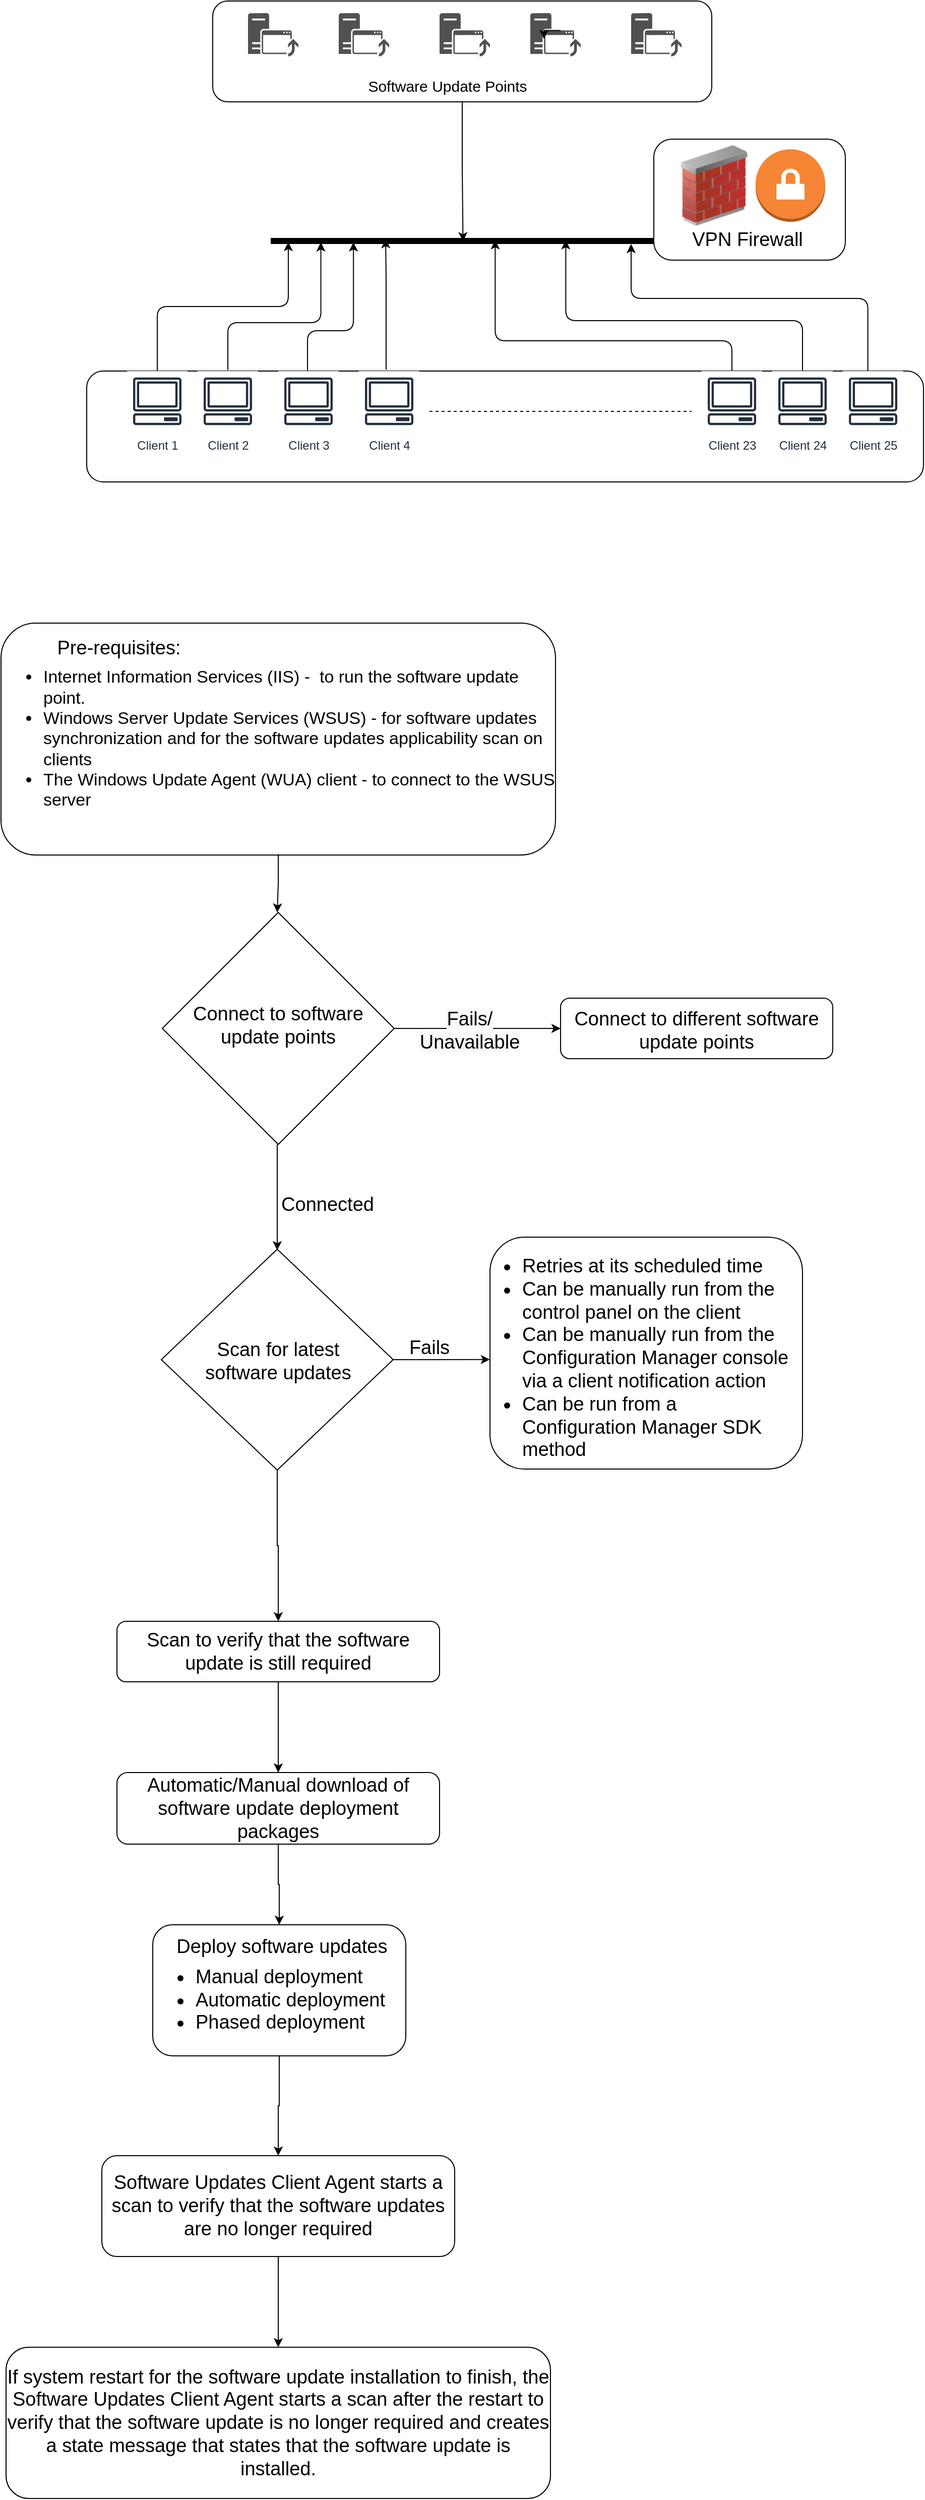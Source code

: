 <mxfile version="14.6.11" type="github">
  <diagram name="Page-1" id="822b0af5-4adb-64df-f703-e8dfc1f81529">
    <mxGraphModel dx="1384" dy="736" grid="1" gridSize="10" guides="1" tooltips="1" connect="1" arrows="1" fold="1" page="1" pageScale="1" pageWidth="1100" pageHeight="850" background="#ffffff" math="0" shadow="0">
      <root>
        <mxCell id="0" />
        <mxCell id="1" parent="0" />
        <mxCell id="jQDINDvvrDZbcHtMQMTa-106" value="" style="edgeStyle=elbowEdgeStyle;elbow=vertical;endArrow=classic;html=1;fontSize=100;entryX=0.586;entryY=0.427;entryDx=0;entryDy=0;entryPerimeter=0;" edge="1" parent="1">
          <mxGeometry width="50" height="50" relative="1" as="geometry">
            <mxPoint x="1004.82" y="493.73" as="sourcePoint" />
            <mxPoint x="770" y="364" as="targetPoint" />
            <Array as="points">
              <mxPoint x="870" y="418" />
            </Array>
          </mxGeometry>
        </mxCell>
        <mxCell id="jQDINDvvrDZbcHtMQMTa-87" value="" style="rounded=1;whiteSpace=wrap;html=1;fontSize=19;align=center;" vertex="1" parent="1">
          <mxGeometry x="792.5" y="260" width="190" height="120" as="geometry" />
        </mxCell>
        <mxCell id="jQDINDvvrDZbcHtMQMTa-63" style="edgeStyle=orthogonalEdgeStyle;rounded=0;orthogonalLoop=1;jettySize=auto;html=1;exitX=1;exitY=0.5;exitDx=0;exitDy=0;entryX=0.032;entryY=0.506;entryDx=0;entryDy=0;entryPerimeter=0;fontSize=19;" edge="1" parent="1" source="jQDINDvvrDZbcHtMQMTa-59" target="jQDINDvvrDZbcHtMQMTa-62">
          <mxGeometry relative="1" as="geometry" />
        </mxCell>
        <mxCell id="jQDINDvvrDZbcHtMQMTa-79" style="edgeStyle=orthogonalEdgeStyle;rounded=0;orthogonalLoop=1;jettySize=auto;html=1;entryX=0.5;entryY=0;entryDx=0;entryDy=0;fontSize=19;" edge="1" parent="1" source="jQDINDvvrDZbcHtMQMTa-59" target="jQDINDvvrDZbcHtMQMTa-73">
          <mxGeometry relative="1" as="geometry" />
        </mxCell>
        <mxCell id="jQDINDvvrDZbcHtMQMTa-59" value="" style="rhombus;whiteSpace=wrap;html=1;fontSize=19;" vertex="1" parent="1">
          <mxGeometry x="304" y="1361" width="230" height="219" as="geometry" />
        </mxCell>
        <mxCell id="jQDINDvvrDZbcHtMQMTa-40" style="edgeStyle=orthogonalEdgeStyle;rounded=0;orthogonalLoop=1;jettySize=auto;html=1;exitX=0.5;exitY=1;exitDx=0;exitDy=0;entryX=0.5;entryY=0;entryDx=0;entryDy=0;fontSize=19;" edge="1" parent="1">
          <mxGeometry relative="1" as="geometry">
            <mxPoint x="419" y="1257" as="sourcePoint" />
            <mxPoint x="419" y="1362" as="targetPoint" />
          </mxGeometry>
        </mxCell>
        <mxCell id="jQDINDvvrDZbcHtMQMTa-58" style="edgeStyle=orthogonalEdgeStyle;rounded=0;orthogonalLoop=1;jettySize=auto;html=1;exitX=1;exitY=0.5;exitDx=0;exitDy=0;entryX=0;entryY=0.5;entryDx=0;entryDy=0;fontSize=19;" edge="1" parent="1" source="jQDINDvvrDZbcHtMQMTa-32" target="jQDINDvvrDZbcHtMQMTa-43">
          <mxGeometry relative="1" as="geometry" />
        </mxCell>
        <mxCell id="jQDINDvvrDZbcHtMQMTa-32" value="" style="rhombus;whiteSpace=wrap;html=1;fontSize=19;" vertex="1" parent="1">
          <mxGeometry x="305" y="1027" width="230" height="230" as="geometry" />
        </mxCell>
        <mxCell id="jQDINDvvrDZbcHtMQMTa-16" value="" style="rounded=1;whiteSpace=wrap;html=1;" vertex="1" parent="1">
          <mxGeometry x="230" y="490" width="830" height="110" as="geometry" />
        </mxCell>
        <mxCell id="jQDINDvvrDZbcHtMQMTa-94" value="" style="edgeStyle=orthogonalEdgeStyle;rounded=0;orthogonalLoop=1;jettySize=auto;html=1;fontSize=100;entryX=0.502;entryY=0.533;entryDx=0;entryDy=0;entryPerimeter=0;" edge="1" parent="1" source="jQDINDvvrDZbcHtMQMTa-7" target="jQDINDvvrDZbcHtMQMTa-93">
          <mxGeometry relative="1" as="geometry" />
        </mxCell>
        <mxCell id="jQDINDvvrDZbcHtMQMTa-7" value="" style="rounded=1;whiteSpace=wrap;html=1;" vertex="1" parent="1">
          <mxGeometry x="355" y="123" width="495" height="100" as="geometry" />
        </mxCell>
        <mxCell id="jQDINDvvrDZbcHtMQMTa-1" value="" style="pointerEvents=1;shadow=0;dashed=0;html=1;strokeColor=none;labelPosition=center;verticalLabelPosition=bottom;verticalAlign=top;align=center;fillColor=#515151;shape=mxgraph.mscae.system_center.software_update_point" vertex="1" parent="1">
          <mxGeometry x="390" y="135" width="50" height="43" as="geometry" />
        </mxCell>
        <mxCell id="jQDINDvvrDZbcHtMQMTa-2" value="" style="pointerEvents=1;shadow=0;dashed=0;html=1;strokeColor=none;labelPosition=center;verticalLabelPosition=bottom;verticalAlign=top;align=center;fillColor=#515151;shape=mxgraph.mscae.system_center.software_update_point" vertex="1" parent="1">
          <mxGeometry x="580" y="135" width="50" height="43" as="geometry" />
        </mxCell>
        <mxCell id="jQDINDvvrDZbcHtMQMTa-3" value="" style="pointerEvents=1;shadow=0;dashed=0;html=1;strokeColor=none;labelPosition=center;verticalLabelPosition=bottom;verticalAlign=top;align=center;fillColor=#515151;shape=mxgraph.mscae.system_center.software_update_point" vertex="1" parent="1">
          <mxGeometry x="480" y="135" width="50" height="43" as="geometry" />
        </mxCell>
        <mxCell id="jQDINDvvrDZbcHtMQMTa-4" value="" style="pointerEvents=1;shadow=0;dashed=0;html=1;strokeColor=none;labelPosition=center;verticalLabelPosition=bottom;verticalAlign=top;align=center;fillColor=#515151;shape=mxgraph.mscae.system_center.software_update_point" vertex="1" parent="1">
          <mxGeometry x="670" y="135" width="50" height="43" as="geometry" />
        </mxCell>
        <mxCell id="jQDINDvvrDZbcHtMQMTa-5" value="" style="pointerEvents=1;shadow=0;dashed=0;html=1;strokeColor=none;labelPosition=center;verticalLabelPosition=bottom;verticalAlign=top;align=center;fillColor=#515151;shape=mxgraph.mscae.system_center.software_update_point" vertex="1" parent="1">
          <mxGeometry x="770" y="135" width="50" height="43" as="geometry" />
        </mxCell>
        <mxCell id="jQDINDvvrDZbcHtMQMTa-6" style="edgeStyle=orthogonalEdgeStyle;rounded=0;orthogonalLoop=1;jettySize=auto;html=1;exitX=0.6;exitY=0.4;exitDx=0;exitDy=0;exitPerimeter=0;entryX=0.269;entryY=0.592;entryDx=0;entryDy=0;entryPerimeter=0;" edge="1" parent="1" source="jQDINDvvrDZbcHtMQMTa-4" target="jQDINDvvrDZbcHtMQMTa-4">
          <mxGeometry relative="1" as="geometry" />
        </mxCell>
        <mxCell id="jQDINDvvrDZbcHtMQMTa-8" value="&lt;font style=&quot;font-size: 15px&quot;&gt;Software Update Points&lt;/font&gt;" style="text;html=1;strokeColor=none;fillColor=none;align=center;verticalAlign=middle;whiteSpace=wrap;rounded=0;" vertex="1" parent="1">
          <mxGeometry x="483" y="197" width="210" height="20" as="geometry" />
        </mxCell>
        <mxCell id="jQDINDvvrDZbcHtMQMTa-9" value="Client 2" style="outlineConnect=0;fontColor=#232F3E;gradientColor=none;strokeColor=#232F3E;fillColor=#ffffff;dashed=0;verticalLabelPosition=bottom;verticalAlign=top;align=center;html=1;fontSize=12;fontStyle=0;aspect=fixed;shape=mxgraph.aws4.resourceIcon;resIcon=mxgraph.aws4.client;" vertex="1" parent="1">
          <mxGeometry x="340" y="490" width="60" height="60" as="geometry" />
        </mxCell>
        <mxCell id="jQDINDvvrDZbcHtMQMTa-10" value="Client 1" style="outlineConnect=0;fontColor=#232F3E;gradientColor=none;strokeColor=#232F3E;fillColor=#ffffff;dashed=0;verticalLabelPosition=bottom;verticalAlign=top;align=center;html=1;fontSize=12;fontStyle=0;aspect=fixed;shape=mxgraph.aws4.resourceIcon;resIcon=mxgraph.aws4.client;" vertex="1" parent="1">
          <mxGeometry x="270" y="490" width="60" height="60" as="geometry" />
        </mxCell>
        <mxCell id="jQDINDvvrDZbcHtMQMTa-11" value="Client 25" style="outlineConnect=0;fontColor=#232F3E;gradientColor=none;strokeColor=#232F3E;fillColor=#ffffff;dashed=0;verticalLabelPosition=bottom;verticalAlign=top;align=center;html=1;fontSize=12;fontStyle=0;aspect=fixed;shape=mxgraph.aws4.resourceIcon;resIcon=mxgraph.aws4.client;" vertex="1" parent="1">
          <mxGeometry x="980" y="490" width="60" height="60" as="geometry" />
        </mxCell>
        <mxCell id="jQDINDvvrDZbcHtMQMTa-12" value="Client 24" style="outlineConnect=0;fontColor=#232F3E;gradientColor=none;strokeColor=#232F3E;fillColor=#ffffff;dashed=0;verticalLabelPosition=bottom;verticalAlign=top;align=center;html=1;fontSize=12;fontStyle=0;aspect=fixed;shape=mxgraph.aws4.resourceIcon;resIcon=mxgraph.aws4.client;" vertex="1" parent="1">
          <mxGeometry x="910" y="490" width="60" height="60" as="geometry" />
        </mxCell>
        <mxCell id="jQDINDvvrDZbcHtMQMTa-13" value="Client 23" style="outlineConnect=0;fontColor=#232F3E;gradientColor=none;strokeColor=#232F3E;fillColor=#ffffff;dashed=0;verticalLabelPosition=bottom;verticalAlign=top;align=center;html=1;fontSize=12;fontStyle=0;aspect=fixed;shape=mxgraph.aws4.resourceIcon;resIcon=mxgraph.aws4.client;" vertex="1" parent="1">
          <mxGeometry x="840" y="490" width="60" height="60" as="geometry" />
        </mxCell>
        <mxCell id="jQDINDvvrDZbcHtMQMTa-14" value="Client 4" style="outlineConnect=0;fontColor=#232F3E;gradientColor=none;strokeColor=#232F3E;fillColor=#ffffff;dashed=0;verticalLabelPosition=bottom;verticalAlign=top;align=center;html=1;fontSize=12;fontStyle=0;aspect=fixed;shape=mxgraph.aws4.resourceIcon;resIcon=mxgraph.aws4.client;" vertex="1" parent="1">
          <mxGeometry x="500" y="490" width="60" height="60" as="geometry" />
        </mxCell>
        <mxCell id="jQDINDvvrDZbcHtMQMTa-15" value="Client 3" style="outlineConnect=0;fontColor=#232F3E;gradientColor=none;strokeColor=#232F3E;fillColor=#ffffff;dashed=0;verticalLabelPosition=bottom;verticalAlign=top;align=center;html=1;fontSize=12;fontStyle=0;aspect=fixed;shape=mxgraph.aws4.resourceIcon;resIcon=mxgraph.aws4.client;" vertex="1" parent="1">
          <mxGeometry x="420" y="490" width="60" height="60" as="geometry" />
        </mxCell>
        <mxCell id="jQDINDvvrDZbcHtMQMTa-23" value="" style="endArrow=none;dashed=1;html=1;" edge="1" parent="1">
          <mxGeometry width="50" height="50" relative="1" as="geometry">
            <mxPoint x="570" y="530" as="sourcePoint" />
            <mxPoint x="830" y="530" as="targetPoint" />
          </mxGeometry>
        </mxCell>
        <mxCell id="jQDINDvvrDZbcHtMQMTa-34" value="" style="edgeStyle=orthogonalEdgeStyle;rounded=0;orthogonalLoop=1;jettySize=auto;html=1;fontSize=19;" edge="1" parent="1" source="jQDINDvvrDZbcHtMQMTa-30">
          <mxGeometry relative="1" as="geometry">
            <mxPoint x="419" y="1027" as="targetPoint" />
          </mxGeometry>
        </mxCell>
        <mxCell id="jQDINDvvrDZbcHtMQMTa-30" value="&lt;div style=&quot;font-size: 17px&quot;&gt;&lt;ul&gt;&lt;li&gt;Internet Information Services (IIS) -&amp;nbsp; to run the software update point.&lt;/li&gt;&lt;li&gt;Windows Server Update Services (WSUS) - for software updates synchronization and for the software updates applicability scan on clients&lt;/li&gt;&lt;li&gt;The Windows Update Agent (WUA) client - to connect to the WSUS server&lt;/li&gt;&lt;/ul&gt;&lt;/div&gt;" style="rounded=1;whiteSpace=wrap;html=1;align=left;" vertex="1" parent="1">
          <mxGeometry x="145" y="740" width="550" height="230" as="geometry" />
        </mxCell>
        <mxCell id="jQDINDvvrDZbcHtMQMTa-31" value="Connect to software update points" style="text;html=1;strokeColor=none;fillColor=none;align=center;verticalAlign=middle;whiteSpace=wrap;rounded=0;fontSize=19;" vertex="1" parent="1">
          <mxGeometry x="325" y="1130" width="190" height="17" as="geometry" />
        </mxCell>
        <mxCell id="jQDINDvvrDZbcHtMQMTa-33" value="Pre-requisites:" style="text;html=1;strokeColor=none;fillColor=none;align=center;verticalAlign=middle;whiteSpace=wrap;rounded=0;fontSize=19;" vertex="1" parent="1">
          <mxGeometry x="169" y="755" width="186" height="20" as="geometry" />
        </mxCell>
        <mxCell id="jQDINDvvrDZbcHtMQMTa-37" value="Scan for latest software updates" style="text;html=1;strokeColor=none;fillColor=none;align=center;verticalAlign=middle;whiteSpace=wrap;rounded=0;fontSize=19;" vertex="1" parent="1">
          <mxGeometry x="320" y="1462" width="200" height="20" as="geometry" />
        </mxCell>
        <mxCell id="jQDINDvvrDZbcHtMQMTa-42" value="Connected" style="text;html=1;strokeColor=none;fillColor=none;align=center;verticalAlign=middle;whiteSpace=wrap;rounded=0;fontSize=19;" vertex="1" parent="1">
          <mxGeometry x="449" y="1307" width="40" height="20" as="geometry" />
        </mxCell>
        <mxCell id="jQDINDvvrDZbcHtMQMTa-43" value="" style="rounded=1;whiteSpace=wrap;html=1;fontSize=19;" vertex="1" parent="1">
          <mxGeometry x="700" y="1112" width="270" height="60" as="geometry" />
        </mxCell>
        <mxCell id="jQDINDvvrDZbcHtMQMTa-44" value="Connect to different software update points" style="text;html=1;strokeColor=none;fillColor=none;align=center;verticalAlign=middle;whiteSpace=wrap;rounded=0;fontSize=19;" vertex="1" parent="1">
          <mxGeometry x="710" y="1134" width="250" height="20" as="geometry" />
        </mxCell>
        <mxCell id="jQDINDvvrDZbcHtMQMTa-55" value="&lt;span style=&quot;color: rgb(0, 0, 0); font-family: helvetica; font-size: 19px; font-style: normal; font-weight: 400; letter-spacing: normal; text-indent: 0px; text-transform: none; word-spacing: 0px; background-color: rgb(248, 249, 250); display: inline; float: none;&quot;&gt;Fails/&lt;/span&gt;&lt;br style=&quot;color: rgb(0, 0, 0); font-family: helvetica; font-size: 19px; font-style: normal; font-weight: 400; letter-spacing: normal; text-indent: 0px; text-transform: none; word-spacing: 0px; background-color: rgb(248, 249, 250);&quot;&gt;&lt;span style=&quot;color: rgb(0, 0, 0); font-family: helvetica; font-size: 19px; font-style: normal; font-weight: 400; letter-spacing: normal; text-indent: 0px; text-transform: none; word-spacing: 0px; background-color: rgb(248, 249, 250); display: inline; float: none;&quot;&gt;Unavailable&lt;/span&gt;" style="text;whiteSpace=wrap;html=1;fontSize=19;align=center;" vertex="1" parent="1">
          <mxGeometry x="550" y="1115" width="120" height="60" as="geometry" />
        </mxCell>
        <mxCell id="jQDINDvvrDZbcHtMQMTa-60" value="" style="rounded=1;whiteSpace=wrap;html=1;fontSize=19;align=center;" vertex="1" parent="1">
          <mxGeometry x="630" y="1349" width="310" height="230" as="geometry" />
        </mxCell>
        <mxCell id="jQDINDvvrDZbcHtMQMTa-61" value="Fails" style="text;html=1;strokeColor=none;fillColor=none;align=center;verticalAlign=middle;whiteSpace=wrap;rounded=0;fontSize=19;" vertex="1" parent="1">
          <mxGeometry x="550" y="1449" width="40" height="20" as="geometry" />
        </mxCell>
        <mxCell id="jQDINDvvrDZbcHtMQMTa-62" value="&lt;div&gt;&lt;ul&gt;&lt;li&gt;Retries at its scheduled time&lt;/li&gt;&lt;li&gt;Can be manually run from the control panel on the client&lt;/li&gt;&lt;li&gt;Can be manually run from the Configuration Manager console via a client notification action&lt;/li&gt;&lt;li&gt;Can be run from a Configuration Manager SDK method&lt;/li&gt;&lt;/ul&gt;&lt;/div&gt;" style="text;html=1;strokeColor=none;fillColor=none;align=left;verticalAlign=middle;whiteSpace=wrap;rounded=0;fontSize=19;" vertex="1" parent="1">
          <mxGeometry x="620" y="1359" width="310" height="220" as="geometry" />
        </mxCell>
        <mxCell id="jQDINDvvrDZbcHtMQMTa-72" value="" style="edgeStyle=orthogonalEdgeStyle;rounded=0;orthogonalLoop=1;jettySize=auto;html=1;fontSize=19;" edge="1" parent="1" source="jQDINDvvrDZbcHtMQMTa-65" target="jQDINDvvrDZbcHtMQMTa-71">
          <mxGeometry relative="1" as="geometry" />
        </mxCell>
        <mxCell id="jQDINDvvrDZbcHtMQMTa-65" value="Automatic/Manual download of software update deployment packages" style="rounded=1;whiteSpace=wrap;html=1;fontSize=19;align=center;" vertex="1" parent="1">
          <mxGeometry x="260" y="1880" width="320" height="71" as="geometry" />
        </mxCell>
        <mxCell id="jQDINDvvrDZbcHtMQMTa-82" value="" style="edgeStyle=orthogonalEdgeStyle;rounded=0;orthogonalLoop=1;jettySize=auto;html=1;fontSize=19;" edge="1" parent="1" source="jQDINDvvrDZbcHtMQMTa-71" target="jQDINDvvrDZbcHtMQMTa-81">
          <mxGeometry relative="1" as="geometry" />
        </mxCell>
        <mxCell id="jQDINDvvrDZbcHtMQMTa-71" value="&lt;p style=&quot;line-height: 0%&quot;&gt;&amp;nbsp; &amp;nbsp; Deploy software updates&lt;br&gt;&lt;/p&gt;&lt;ul&gt;&lt;li&gt;Manual deployment&lt;/li&gt;&lt;li&gt;Automatic deployment&lt;/li&gt;&lt;li&gt;Phased deployment&lt;/li&gt;&lt;/ul&gt;&lt;p&gt;&lt;/p&gt;" style="rounded=1;whiteSpace=wrap;html=1;fontSize=19;align=left;" vertex="1" parent="1">
          <mxGeometry x="295.5" y="2031" width="251" height="130" as="geometry" />
        </mxCell>
        <mxCell id="jQDINDvvrDZbcHtMQMTa-80" style="edgeStyle=orthogonalEdgeStyle;rounded=0;orthogonalLoop=1;jettySize=auto;html=1;entryX=0.5;entryY=0;entryDx=0;entryDy=0;fontSize=19;" edge="1" parent="1" source="jQDINDvvrDZbcHtMQMTa-73" target="jQDINDvvrDZbcHtMQMTa-65">
          <mxGeometry relative="1" as="geometry" />
        </mxCell>
        <mxCell id="jQDINDvvrDZbcHtMQMTa-73" value="Scan to verify that the software update is still required" style="rounded=1;whiteSpace=wrap;html=1;fontSize=19;align=center;" vertex="1" parent="1">
          <mxGeometry x="260" y="1730" width="320" height="60" as="geometry" />
        </mxCell>
        <mxCell id="jQDINDvvrDZbcHtMQMTa-84" value="" style="edgeStyle=orthogonalEdgeStyle;rounded=0;orthogonalLoop=1;jettySize=auto;html=1;fontSize=19;" edge="1" parent="1" source="jQDINDvvrDZbcHtMQMTa-81" target="jQDINDvvrDZbcHtMQMTa-83">
          <mxGeometry relative="1" as="geometry" />
        </mxCell>
        <mxCell id="jQDINDvvrDZbcHtMQMTa-81" value="Software Updates Client Agent starts a scan to verify that the software updates are no longer required" style="rounded=1;whiteSpace=wrap;html=1;fontSize=19;align=center;" vertex="1" parent="1">
          <mxGeometry x="245" y="2260" width="350" height="100" as="geometry" />
        </mxCell>
        <mxCell id="jQDINDvvrDZbcHtMQMTa-83" value="If system restart for the software update installation to finish, the Software Updates Client Agent starts a scan after the restart to verify that the software update is no longer required and creates a state message that states that the software update is installed." style="rounded=1;whiteSpace=wrap;html=1;fontSize=19;align=center;" vertex="1" parent="1">
          <mxGeometry x="150" y="2450" width="540" height="150" as="geometry" />
        </mxCell>
        <mxCell id="jQDINDvvrDZbcHtMQMTa-85" value="" style="outlineConnect=0;dashed=0;verticalLabelPosition=bottom;verticalAlign=top;align=center;html=1;shape=mxgraph.aws3.vpn_gateway;fillColor=#F58534;gradientColor=none;fontSize=19;" vertex="1" parent="1">
          <mxGeometry x="893.5" y="270" width="69" height="72" as="geometry" />
        </mxCell>
        <mxCell id="jQDINDvvrDZbcHtMQMTa-86" value="" style="image;html=1;image=img/lib/clip_art/networking/Firewall_02_128x128.png;fontSize=19;align=center;" vertex="1" parent="1">
          <mxGeometry x="812.5" y="266" width="80" height="80" as="geometry" />
        </mxCell>
        <mxCell id="jQDINDvvrDZbcHtMQMTa-90" value="VPN Firewall" style="text;html=1;strokeColor=none;fillColor=none;align=center;verticalAlign=middle;whiteSpace=wrap;rounded=0;fontSize=19;" vertex="1" parent="1">
          <mxGeometry x="817.5" y="350" width="135" height="20" as="geometry" />
        </mxCell>
        <mxCell id="jQDINDvvrDZbcHtMQMTa-93" value="" style="line;strokeWidth=6;html=1;fontSize=100;align=center;fontStyle=0;labelBorderColor=#000000;" vertex="1" parent="1">
          <mxGeometry x="412.5" y="356" width="380" height="10" as="geometry" />
        </mxCell>
        <mxCell id="jQDINDvvrDZbcHtMQMTa-98" value="" style="edgeStyle=elbowEdgeStyle;elbow=vertical;endArrow=classic;html=1;fontSize=100;entryX=0.046;entryY=1.4;entryDx=0;entryDy=0;entryPerimeter=0;" edge="1" parent="1">
          <mxGeometry width="50" height="50" relative="1" as="geometry">
            <mxPoint x="300" y="490" as="sourcePoint" />
            <mxPoint x="429.98" y="362" as="targetPoint" />
          </mxGeometry>
        </mxCell>
        <mxCell id="jQDINDvvrDZbcHtMQMTa-99" value="" style="edgeStyle=elbowEdgeStyle;elbow=vertical;endArrow=classic;html=1;fontSize=100;entryX=0.131;entryY=0.64;entryDx=0;entryDy=0;entryPerimeter=0;" edge="1" parent="1" target="jQDINDvvrDZbcHtMQMTa-93">
          <mxGeometry width="50" height="50" relative="1" as="geometry">
            <mxPoint x="370" y="489" as="sourcePoint" />
            <mxPoint x="500" y="362" as="targetPoint" />
            <Array as="points">
              <mxPoint x="435" y="442" />
            </Array>
          </mxGeometry>
        </mxCell>
        <mxCell id="jQDINDvvrDZbcHtMQMTa-100" value="" style="edgeStyle=elbowEdgeStyle;elbow=vertical;endArrow=classic;html=1;fontSize=100;entryX=0.216;entryY=0.64;entryDx=0;entryDy=0;entryPerimeter=0;" edge="1" parent="1" target="jQDINDvvrDZbcHtMQMTa-93">
          <mxGeometry width="50" height="50" relative="1" as="geometry">
            <mxPoint x="449" y="490" as="sourcePoint" />
            <mxPoint x="541.28" y="366.0" as="targetPoint" />
            <Array as="points">
              <mxPoint x="500" y="450" />
            </Array>
          </mxGeometry>
        </mxCell>
        <mxCell id="jQDINDvvrDZbcHtMQMTa-101" value="" style="edgeStyle=elbowEdgeStyle;elbow=vertical;endArrow=classic;html=1;fontSize=100;entryX=0.3;entryY=0.32;entryDx=0;entryDy=0;entryPerimeter=0;" edge="1" parent="1" target="jQDINDvvrDZbcHtMQMTa-93">
          <mxGeometry width="50" height="50" relative="1" as="geometry">
            <mxPoint x="527" y="488.6" as="sourcePoint" />
            <mxPoint x="528" y="370" as="targetPoint" />
            <Array as="points">
              <mxPoint x="525" y="400" />
              <mxPoint x="578" y="448.6" />
            </Array>
          </mxGeometry>
        </mxCell>
        <mxCell id="jQDINDvvrDZbcHtMQMTa-103" value="" style="edgeStyle=elbowEdgeStyle;elbow=vertical;endArrow=classic;html=1;fontSize=100;entryX=0.586;entryY=0.427;entryDx=0;entryDy=0;entryPerimeter=0;" edge="1" parent="1" source="jQDINDvvrDZbcHtMQMTa-13" target="jQDINDvvrDZbcHtMQMTa-93">
          <mxGeometry width="50" height="50" relative="1" as="geometry">
            <mxPoint x="860" y="480" as="sourcePoint" />
            <mxPoint x="809.98" y="390" as="targetPoint" />
            <Array as="points">
              <mxPoint x="730" y="460" />
            </Array>
          </mxGeometry>
        </mxCell>
        <mxCell id="jQDINDvvrDZbcHtMQMTa-105" value="" style="edgeStyle=elbowEdgeStyle;elbow=vertical;endArrow=classic;html=1;fontSize=100;entryX=0.586;entryY=0.427;entryDx=0;entryDy=0;entryPerimeter=0;" edge="1" parent="1">
          <mxGeometry width="50" height="50" relative="1" as="geometry">
            <mxPoint x="940" y="490" as="sourcePoint" />
            <mxPoint x="705.18" y="360.27" as="targetPoint" />
            <Array as="points">
              <mxPoint x="810" y="440" />
            </Array>
          </mxGeometry>
        </mxCell>
      </root>
    </mxGraphModel>
  </diagram>
</mxfile>
